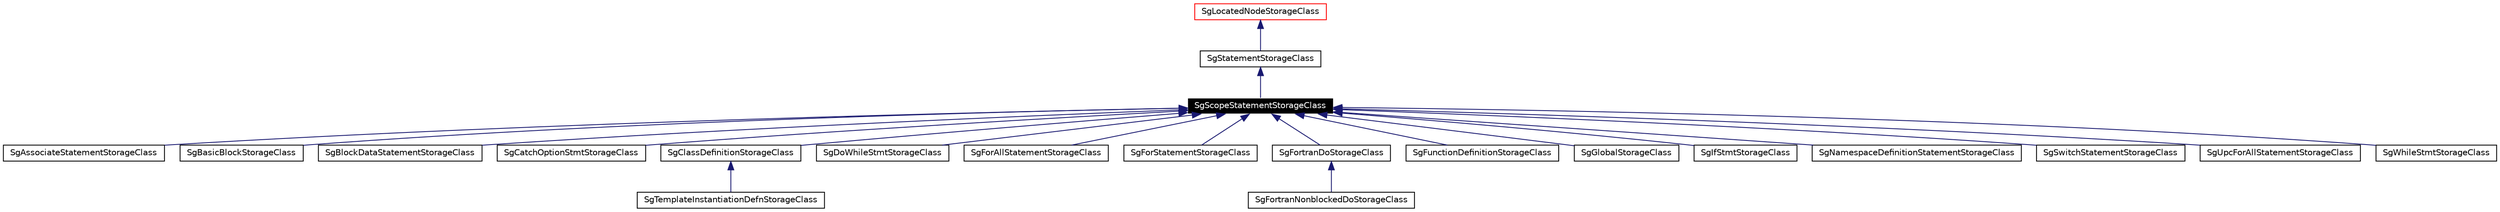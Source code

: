 digraph G
{
  edge [fontname="Helvetica",fontsize=10,labelfontname="Helvetica",labelfontsize=10];
  node [fontname="Helvetica",fontsize=10,shape=record];
  Node1 [label="SgScopeStatementStorageClass",height=0.2,width=0.4,color="white", fillcolor="black", style="filled" fontcolor="white"];
  Node2 -> Node1 [dir=back,color="midnightblue",fontsize=10,style="solid",fontname="Helvetica"];
  Node2 [label="SgStatementStorageClass",height=0.2,width=0.4,color="black",URL="$classSgStatementStorageClass.html"];
  Node3 -> Node2 [dir=back,color="midnightblue",fontsize=10,style="solid",fontname="Helvetica"];
  Node3 [label="SgLocatedNodeStorageClass",height=0.2,width=0.4,color="red",URL="$classSgLocatedNodeStorageClass.html"];
  Node1 -> Node4 [dir=back,color="midnightblue",fontsize=10,style="solid",fontname="Helvetica"];
  Node4 [label="SgAssociateStatementStorageClass",height=0.2,width=0.4,color="black",URL="$classSgAssociateStatementStorageClass.html"];
  Node1 -> Node5 [dir=back,color="midnightblue",fontsize=10,style="solid",fontname="Helvetica"];
  Node5 [label="SgBasicBlockStorageClass",height=0.2,width=0.4,color="black",URL="$classSgBasicBlockStorageClass.html"];
  Node1 -> Node6 [dir=back,color="midnightblue",fontsize=10,style="solid",fontname="Helvetica"];
  Node6 [label="SgBlockDataStatementStorageClass",height=0.2,width=0.4,color="black",URL="$classSgBlockDataStatementStorageClass.html"];
  Node1 -> Node7 [dir=back,color="midnightblue",fontsize=10,style="solid",fontname="Helvetica"];
  Node7 [label="SgCatchOptionStmtStorageClass",height=0.2,width=0.4,color="black",URL="$classSgCatchOptionStmtStorageClass.html"];
  Node1 -> Node8 [dir=back,color="midnightblue",fontsize=10,style="solid",fontname="Helvetica"];
  Node8 [label="SgClassDefinitionStorageClass",height=0.2,width=0.4,color="black",URL="$classSgClassDefinitionStorageClass.html"];
  Node8 -> Node9 [dir=back,color="midnightblue",fontsize=10,style="solid",fontname="Helvetica"];
  Node9 [label="SgTemplateInstantiationDefnStorageClass",height=0.2,width=0.4,color="black",URL="$classSgTemplateInstantiationDefnStorageClass.html"];
  Node1 -> Node10 [dir=back,color="midnightblue",fontsize=10,style="solid",fontname="Helvetica"];
  Node10 [label="SgDoWhileStmtStorageClass",height=0.2,width=0.4,color="black",URL="$classSgDoWhileStmtStorageClass.html"];
  Node1 -> Node11 [dir=back,color="midnightblue",fontsize=10,style="solid",fontname="Helvetica"];
  Node11 [label="SgForAllStatementStorageClass",height=0.2,width=0.4,color="black",URL="$classSgForAllStatementStorageClass.html"];
  Node1 -> Node12 [dir=back,color="midnightblue",fontsize=10,style="solid",fontname="Helvetica"];
  Node12 [label="SgForStatementStorageClass",height=0.2,width=0.4,color="black",URL="$classSgForStatementStorageClass.html"];
  Node1 -> Node13 [dir=back,color="midnightblue",fontsize=10,style="solid",fontname="Helvetica"];
  Node13 [label="SgFortranDoStorageClass",height=0.2,width=0.4,color="black",URL="$classSgFortranDoStorageClass.html"];
  Node13 -> Node14 [dir=back,color="midnightblue",fontsize=10,style="solid",fontname="Helvetica"];
  Node14 [label="SgFortranNonblockedDoStorageClass",height=0.2,width=0.4,color="black",URL="$classSgFortranNonblockedDoStorageClass.html"];
  Node1 -> Node15 [dir=back,color="midnightblue",fontsize=10,style="solid",fontname="Helvetica"];
  Node15 [label="SgFunctionDefinitionStorageClass",height=0.2,width=0.4,color="black",URL="$classSgFunctionDefinitionStorageClass.html"];
  Node1 -> Node16 [dir=back,color="midnightblue",fontsize=10,style="solid",fontname="Helvetica"];
  Node16 [label="SgGlobalStorageClass",height=0.2,width=0.4,color="black",URL="$classSgGlobalStorageClass.html"];
  Node1 -> Node17 [dir=back,color="midnightblue",fontsize=10,style="solid",fontname="Helvetica"];
  Node17 [label="SgIfStmtStorageClass",height=0.2,width=0.4,color="black",URL="$classSgIfStmtStorageClass.html"];
  Node1 -> Node18 [dir=back,color="midnightblue",fontsize=10,style="solid",fontname="Helvetica"];
  Node18 [label="SgNamespaceDefinitionStatementStorageClass",height=0.2,width=0.4,color="black",URL="$classSgNamespaceDefinitionStatementStorageClass.html"];
  Node1 -> Node19 [dir=back,color="midnightblue",fontsize=10,style="solid",fontname="Helvetica"];
  Node19 [label="SgSwitchStatementStorageClass",height=0.2,width=0.4,color="black",URL="$classSgSwitchStatementStorageClass.html"];
  Node1 -> Node20 [dir=back,color="midnightblue",fontsize=10,style="solid",fontname="Helvetica"];
  Node20 [label="SgUpcForAllStatementStorageClass",height=0.2,width=0.4,color="black",URL="$classSgUpcForAllStatementStorageClass.html"];
  Node1 -> Node21 [dir=back,color="midnightblue",fontsize=10,style="solid",fontname="Helvetica"];
  Node21 [label="SgWhileStmtStorageClass",height=0.2,width=0.4,color="black",URL="$classSgWhileStmtStorageClass.html"];
}
